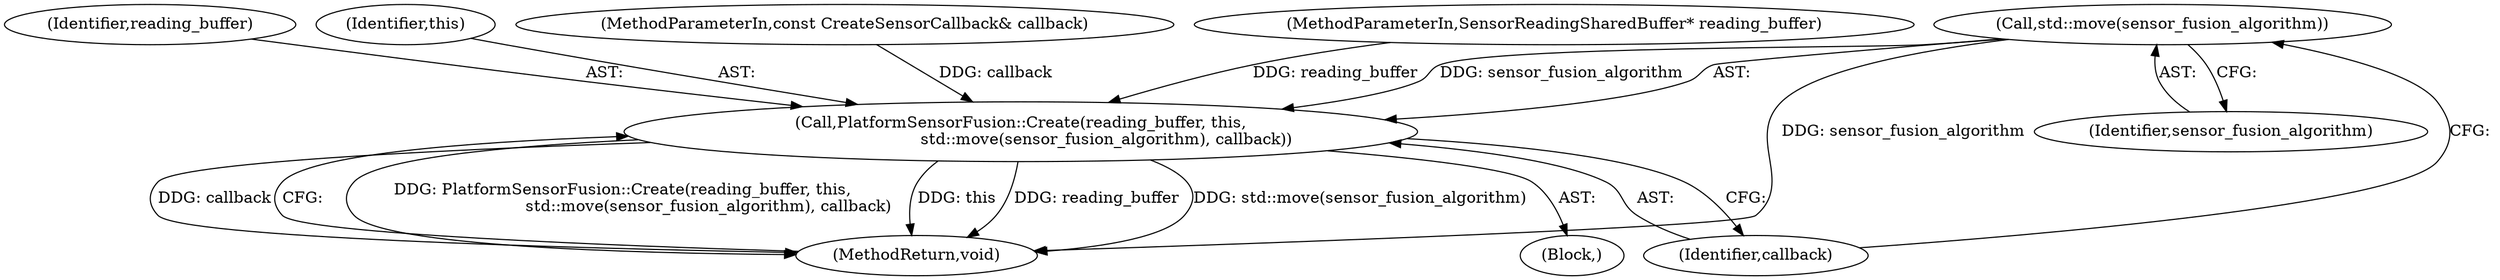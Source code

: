 digraph "0_Chrome_c0c8978849ac57e4ecd613ddc8ff7852a2054734_15@API" {
"1000135" [label="(Call,std::move(sensor_fusion_algorithm))"];
"1000132" [label="(Call,PlatformSensorFusion::Create(reading_buffer, this,\n                                  std::move(sensor_fusion_algorithm), callback))"];
"1000133" [label="(Identifier,reading_buffer)"];
"1000135" [label="(Call,std::move(sensor_fusion_algorithm))"];
"1000134" [label="(Identifier,this)"];
"1000104" [label="(MethodParameterIn,const CreateSensorCallback& callback)"];
"1000138" [label="(MethodReturn,void)"];
"1000131" [label="(Block,)"];
"1000103" [label="(MethodParameterIn,SensorReadingSharedBuffer* reading_buffer)"];
"1000132" [label="(Call,PlatformSensorFusion::Create(reading_buffer, this,\n                                  std::move(sensor_fusion_algorithm), callback))"];
"1000136" [label="(Identifier,sensor_fusion_algorithm)"];
"1000137" [label="(Identifier,callback)"];
"1000135" -> "1000132"  [label="AST: "];
"1000135" -> "1000136"  [label="CFG: "];
"1000136" -> "1000135"  [label="AST: "];
"1000137" -> "1000135"  [label="CFG: "];
"1000135" -> "1000138"  [label="DDG: sensor_fusion_algorithm"];
"1000135" -> "1000132"  [label="DDG: sensor_fusion_algorithm"];
"1000132" -> "1000131"  [label="AST: "];
"1000132" -> "1000137"  [label="CFG: "];
"1000133" -> "1000132"  [label="AST: "];
"1000134" -> "1000132"  [label="AST: "];
"1000137" -> "1000132"  [label="AST: "];
"1000138" -> "1000132"  [label="CFG: "];
"1000132" -> "1000138"  [label="DDG: PlatformSensorFusion::Create(reading_buffer, this,\n                                  std::move(sensor_fusion_algorithm), callback)"];
"1000132" -> "1000138"  [label="DDG: this"];
"1000132" -> "1000138"  [label="DDG: reading_buffer"];
"1000132" -> "1000138"  [label="DDG: std::move(sensor_fusion_algorithm)"];
"1000132" -> "1000138"  [label="DDG: callback"];
"1000103" -> "1000132"  [label="DDG: reading_buffer"];
"1000104" -> "1000132"  [label="DDG: callback"];
}
